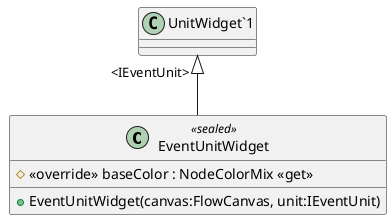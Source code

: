 @startuml
class EventUnitWidget <<sealed>> {
    + EventUnitWidget(canvas:FlowCanvas, unit:IEventUnit)
    # <<override>> baseColor : NodeColorMix <<get>>
}
"UnitWidget`1" "<IEventUnit>" <|-- EventUnitWidget
@enduml
